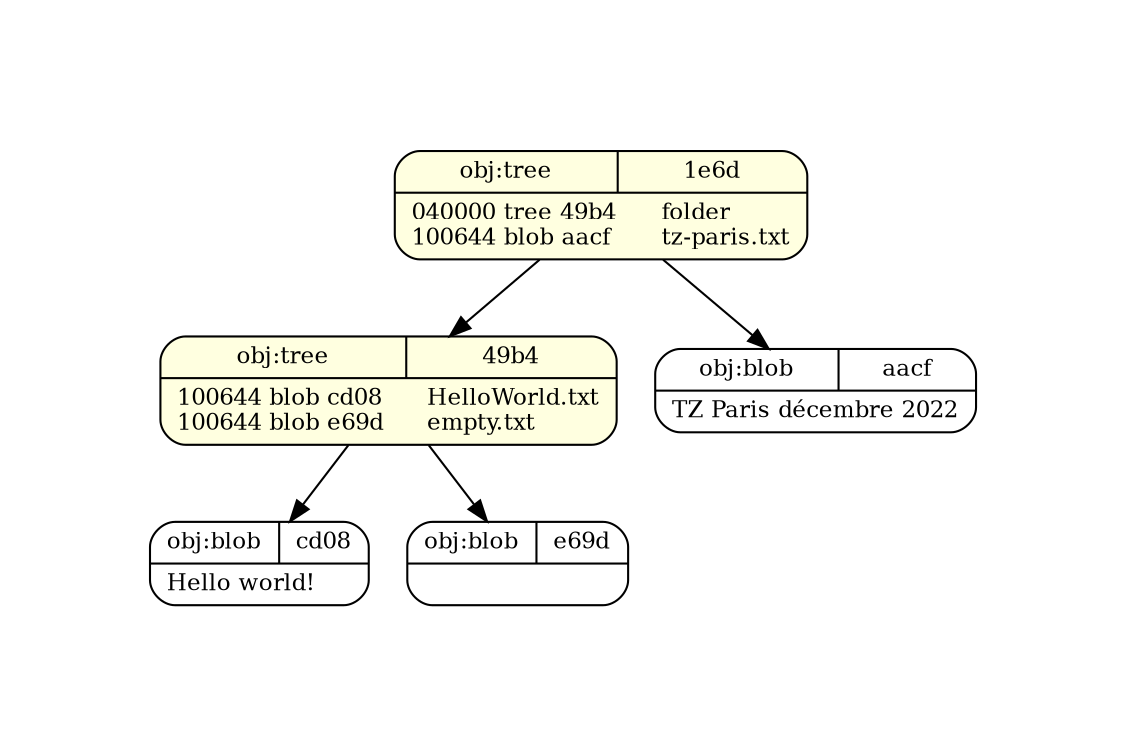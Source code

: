 digraph structs {
  pad="1,1";
  node [shape=record,fontsize=11];
  rankdir="TB";
  _1e6d [fillcolor="lightyellow", style="filled,rounded", label="{{obj:tree|1e6d}|040000\ tree\ 49b4\	folder\l100644\ blob\ aacf\	tz-paris\.txt\l}"]
  _1e6d -> _49b4
  _1e6d -> _aacf
  _cd08 [fillcolor="white", style="filled,rounded", label="{{obj:blob|cd08}|Hello\ world\!\l}"]
  _e69d [fillcolor="white", style="filled,rounded", label="{{obj:blob|e69d}|}"]
  _49b4 [fillcolor="lightyellow", style="filled,rounded", label="{{obj:tree|49b4}|100644\ blob\ cd08\	HelloWorld\.txt\l100644\ blob\ e69d\	empty\.txt\l}"]
  _49b4 -> _cd08
  _49b4 -> _e69d
  _aacf [fillcolor="white", style="filled,rounded", label="{{obj:blob|aacf}|TZ\ Paris\ décembre\ 2022\l}"]
}
